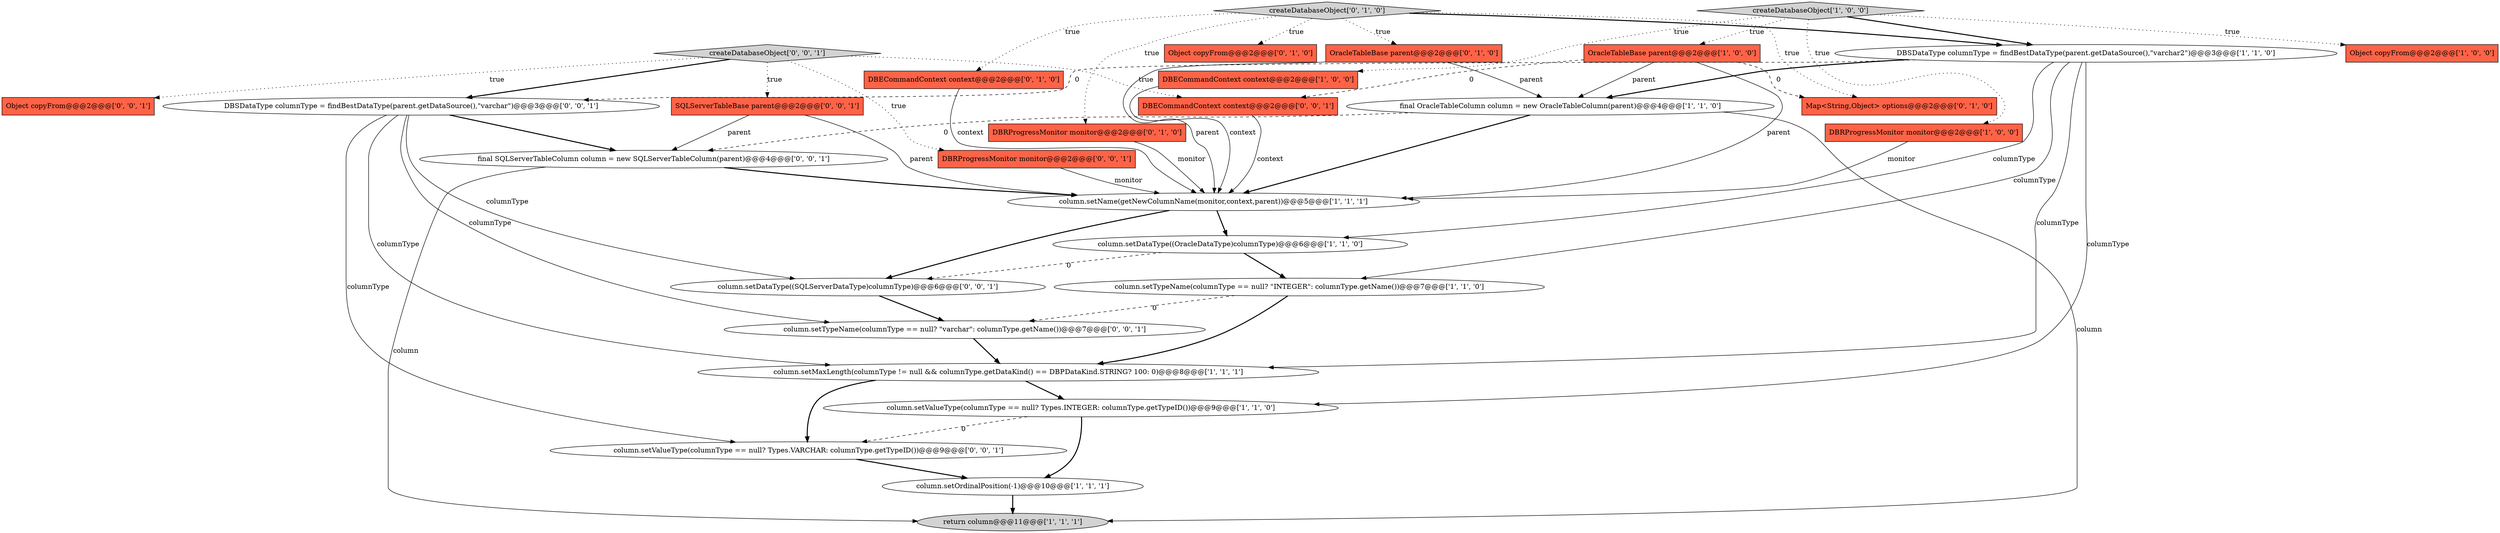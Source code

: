 digraph {
5 [style = filled, label = "DBECommandContext context@@@2@@@['1', '0', '0']", fillcolor = tomato, shape = box image = "AAA0AAABBB1BBB"];
4 [style = filled, label = "column.setDataType((OracleDataType)columnType)@@@6@@@['1', '1', '0']", fillcolor = white, shape = ellipse image = "AAA0AAABBB1BBB"];
10 [style = filled, label = "column.setTypeName(columnType == null? \"INTEGER\": columnType.getName())@@@7@@@['1', '1', '0']", fillcolor = white, shape = ellipse image = "AAA0AAABBB1BBB"];
27 [style = filled, label = "DBSDataType columnType = findBestDataType(parent.getDataSource(),\"varchar\")@@@3@@@['0', '0', '1']", fillcolor = white, shape = ellipse image = "AAA0AAABBB3BBB"];
7 [style = filled, label = "OracleTableBase parent@@@2@@@['1', '0', '0']", fillcolor = tomato, shape = box image = "AAA1AAABBB1BBB"];
14 [style = filled, label = "OracleTableBase parent@@@2@@@['0', '1', '0']", fillcolor = tomato, shape = box image = "AAA0AAABBB2BBB"];
20 [style = filled, label = "DBRProgressMonitor monitor@@@2@@@['0', '0', '1']", fillcolor = tomato, shape = box image = "AAA0AAABBB3BBB"];
3 [style = filled, label = "column.setValueType(columnType == null? Types.INTEGER: columnType.getTypeID())@@@9@@@['1', '1', '0']", fillcolor = white, shape = ellipse image = "AAA0AAABBB1BBB"];
13 [style = filled, label = "column.setOrdinalPosition(-1)@@@10@@@['1', '1', '1']", fillcolor = white, shape = ellipse image = "AAA0AAABBB1BBB"];
24 [style = filled, label = "column.setTypeName(columnType == null? \"varchar\": columnType.getName())@@@7@@@['0', '0', '1']", fillcolor = white, shape = ellipse image = "AAA0AAABBB3BBB"];
2 [style = filled, label = "createDatabaseObject['1', '0', '0']", fillcolor = lightgray, shape = diamond image = "AAA0AAABBB1BBB"];
16 [style = filled, label = "DBRProgressMonitor monitor@@@2@@@['0', '1', '0']", fillcolor = tomato, shape = box image = "AAA0AAABBB2BBB"];
15 [style = filled, label = "Object copyFrom@@@2@@@['0', '1', '0']", fillcolor = tomato, shape = box image = "AAA0AAABBB2BBB"];
23 [style = filled, label = "DBECommandContext context@@@2@@@['0', '0', '1']", fillcolor = tomato, shape = box image = "AAA0AAABBB3BBB"];
29 [style = filled, label = "createDatabaseObject['0', '0', '1']", fillcolor = lightgray, shape = diamond image = "AAA0AAABBB3BBB"];
18 [style = filled, label = "Map<String,Object> options@@@2@@@['0', '1', '0']", fillcolor = tomato, shape = box image = "AAA1AAABBB2BBB"];
9 [style = filled, label = "return column@@@11@@@['1', '1', '1']", fillcolor = lightgray, shape = ellipse image = "AAA0AAABBB1BBB"];
28 [style = filled, label = "column.setValueType(columnType == null? Types.VARCHAR: columnType.getTypeID())@@@9@@@['0', '0', '1']", fillcolor = white, shape = ellipse image = "AAA0AAABBB3BBB"];
0 [style = filled, label = "DBRProgressMonitor monitor@@@2@@@['1', '0', '0']", fillcolor = tomato, shape = box image = "AAA0AAABBB1BBB"];
25 [style = filled, label = "column.setDataType((SQLServerDataType)columnType)@@@6@@@['0', '0', '1']", fillcolor = white, shape = ellipse image = "AAA0AAABBB3BBB"];
22 [style = filled, label = "Object copyFrom@@@2@@@['0', '0', '1']", fillcolor = tomato, shape = box image = "AAA0AAABBB3BBB"];
8 [style = filled, label = "column.setMaxLength(columnType != null && columnType.getDataKind() == DBPDataKind.STRING? 100: 0)@@@8@@@['1', '1', '1']", fillcolor = white, shape = ellipse image = "AAA0AAABBB1BBB"];
1 [style = filled, label = "final OracleTableColumn column = new OracleTableColumn(parent)@@@4@@@['1', '1', '0']", fillcolor = white, shape = ellipse image = "AAA0AAABBB1BBB"];
6 [style = filled, label = "Object copyFrom@@@2@@@['1', '0', '0']", fillcolor = tomato, shape = box image = "AAA0AAABBB1BBB"];
21 [style = filled, label = "SQLServerTableBase parent@@@2@@@['0', '0', '1']", fillcolor = tomato, shape = box image = "AAA0AAABBB3BBB"];
17 [style = filled, label = "DBECommandContext context@@@2@@@['0', '1', '0']", fillcolor = tomato, shape = box image = "AAA0AAABBB2BBB"];
19 [style = filled, label = "createDatabaseObject['0', '1', '0']", fillcolor = lightgray, shape = diamond image = "AAA0AAABBB2BBB"];
11 [style = filled, label = "column.setName(getNewColumnName(monitor,context,parent))@@@5@@@['1', '1', '1']", fillcolor = white, shape = ellipse image = "AAA0AAABBB1BBB"];
12 [style = filled, label = "DBSDataType columnType = findBestDataType(parent.getDataSource(),\"varchar2\")@@@3@@@['1', '1', '0']", fillcolor = white, shape = ellipse image = "AAA0AAABBB1BBB"];
26 [style = filled, label = "final SQLServerTableColumn column = new SQLServerTableColumn(parent)@@@4@@@['0', '0', '1']", fillcolor = white, shape = ellipse image = "AAA0AAABBB3BBB"];
4->10 [style = bold, label=""];
12->10 [style = solid, label="columnType"];
21->11 [style = solid, label="parent"];
8->28 [style = bold, label=""];
19->14 [style = dotted, label="true"];
7->11 [style = solid, label="parent"];
12->3 [style = solid, label="columnType"];
2->0 [style = dotted, label="true"];
7->23 [style = dashed, label="0"];
3->28 [style = dashed, label="0"];
7->18 [style = dashed, label="0"];
12->4 [style = solid, label="columnType"];
14->11 [style = solid, label="parent"];
19->12 [style = bold, label=""];
19->17 [style = dotted, label="true"];
1->26 [style = dashed, label="0"];
23->11 [style = solid, label="context"];
7->1 [style = solid, label="parent"];
27->8 [style = solid, label="columnType"];
11->4 [style = bold, label=""];
8->3 [style = bold, label=""];
27->24 [style = solid, label="columnType"];
19->18 [style = dotted, label="true"];
27->25 [style = solid, label="columnType"];
1->9 [style = solid, label="column"];
12->8 [style = solid, label="columnType"];
16->11 [style = solid, label="monitor"];
28->13 [style = bold, label=""];
29->23 [style = dotted, label="true"];
19->15 [style = dotted, label="true"];
12->1 [style = bold, label=""];
29->20 [style = dotted, label="true"];
26->11 [style = bold, label=""];
27->28 [style = solid, label="columnType"];
2->12 [style = bold, label=""];
1->11 [style = bold, label=""];
4->25 [style = dashed, label="0"];
29->22 [style = dotted, label="true"];
25->24 [style = bold, label=""];
29->27 [style = bold, label=""];
21->26 [style = solid, label="parent"];
10->8 [style = bold, label=""];
2->6 [style = dotted, label="true"];
2->7 [style = dotted, label="true"];
14->1 [style = solid, label="parent"];
0->11 [style = solid, label="monitor"];
19->16 [style = dotted, label="true"];
12->27 [style = dashed, label="0"];
3->13 [style = bold, label=""];
20->11 [style = solid, label="monitor"];
29->21 [style = dotted, label="true"];
13->9 [style = bold, label=""];
26->9 [style = solid, label="column"];
17->11 [style = solid, label="context"];
24->8 [style = bold, label=""];
2->5 [style = dotted, label="true"];
5->11 [style = solid, label="context"];
10->24 [style = dashed, label="0"];
11->25 [style = bold, label=""];
27->26 [style = bold, label=""];
}
